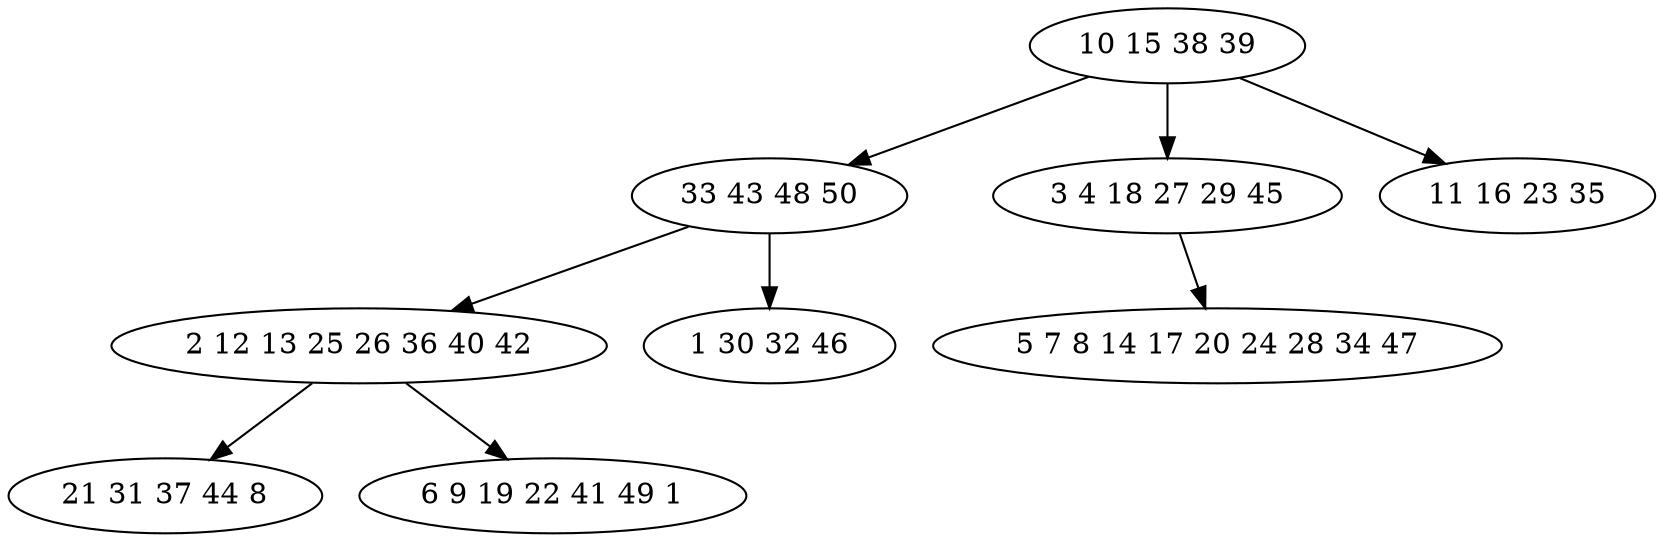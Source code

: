 digraph true_tree {
	"0" -> "1"
	"1" -> "2"
	"1" -> "3"
	"0" -> "4"
	"4" -> "5"
	"2" -> "6"
	"2" -> "7"
	"0" -> "8"
	"0" [label="10 15 38 39"];
	"1" [label="33 43 48 50"];
	"2" [label="2 12 13 25 26 36 40 42"];
	"3" [label="1 30 32 46"];
	"4" [label="3 4 18 27 29 45"];
	"5" [label="5 7 8 14 17 20 24 28 34 47"];
	"6" [label="21 31 37 44 8"];
	"7" [label="6 9 19 22 41 49 1"];
	"8" [label="11 16 23 35"];
}
